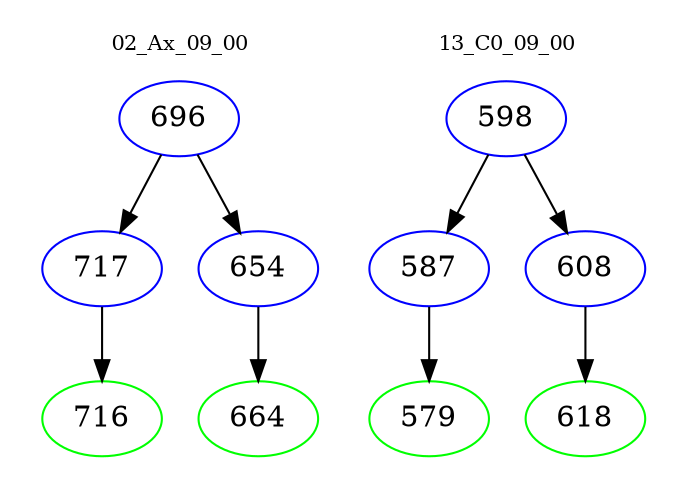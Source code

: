 digraph{
subgraph cluster_0 {
color = white
label = "02_Ax_09_00";
fontsize=10;
T0_696 [label="696", color="blue"]
T0_696 -> T0_717 [color="black"]
T0_717 [label="717", color="blue"]
T0_717 -> T0_716 [color="black"]
T0_716 [label="716", color="green"]
T0_696 -> T0_654 [color="black"]
T0_654 [label="654", color="blue"]
T0_654 -> T0_664 [color="black"]
T0_664 [label="664", color="green"]
}
subgraph cluster_1 {
color = white
label = "13_C0_09_00";
fontsize=10;
T1_598 [label="598", color="blue"]
T1_598 -> T1_587 [color="black"]
T1_587 [label="587", color="blue"]
T1_587 -> T1_579 [color="black"]
T1_579 [label="579", color="green"]
T1_598 -> T1_608 [color="black"]
T1_608 [label="608", color="blue"]
T1_608 -> T1_618 [color="black"]
T1_618 [label="618", color="green"]
}
}

